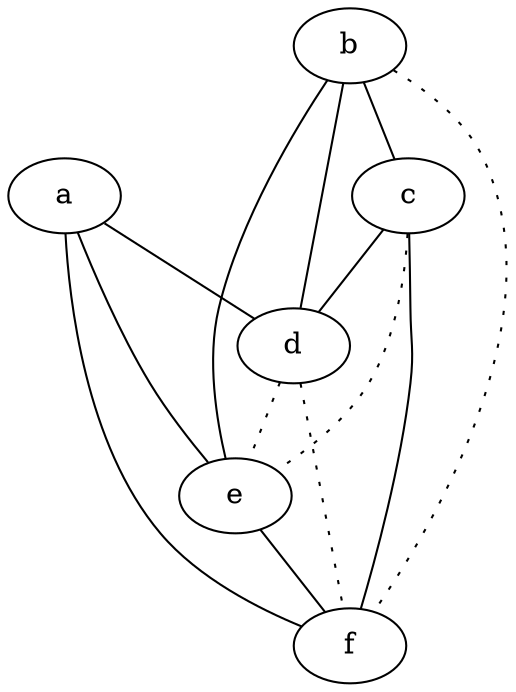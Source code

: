 graph {
a -- d;
a -- e;
a -- f;
b -- c;
b -- d;
b -- e;
b -- f [style=dotted];
c -- d;
c -- e [style=dotted];
c -- f;
d -- e [style=dotted];
d -- f [style=dotted];
e -- f;
}

